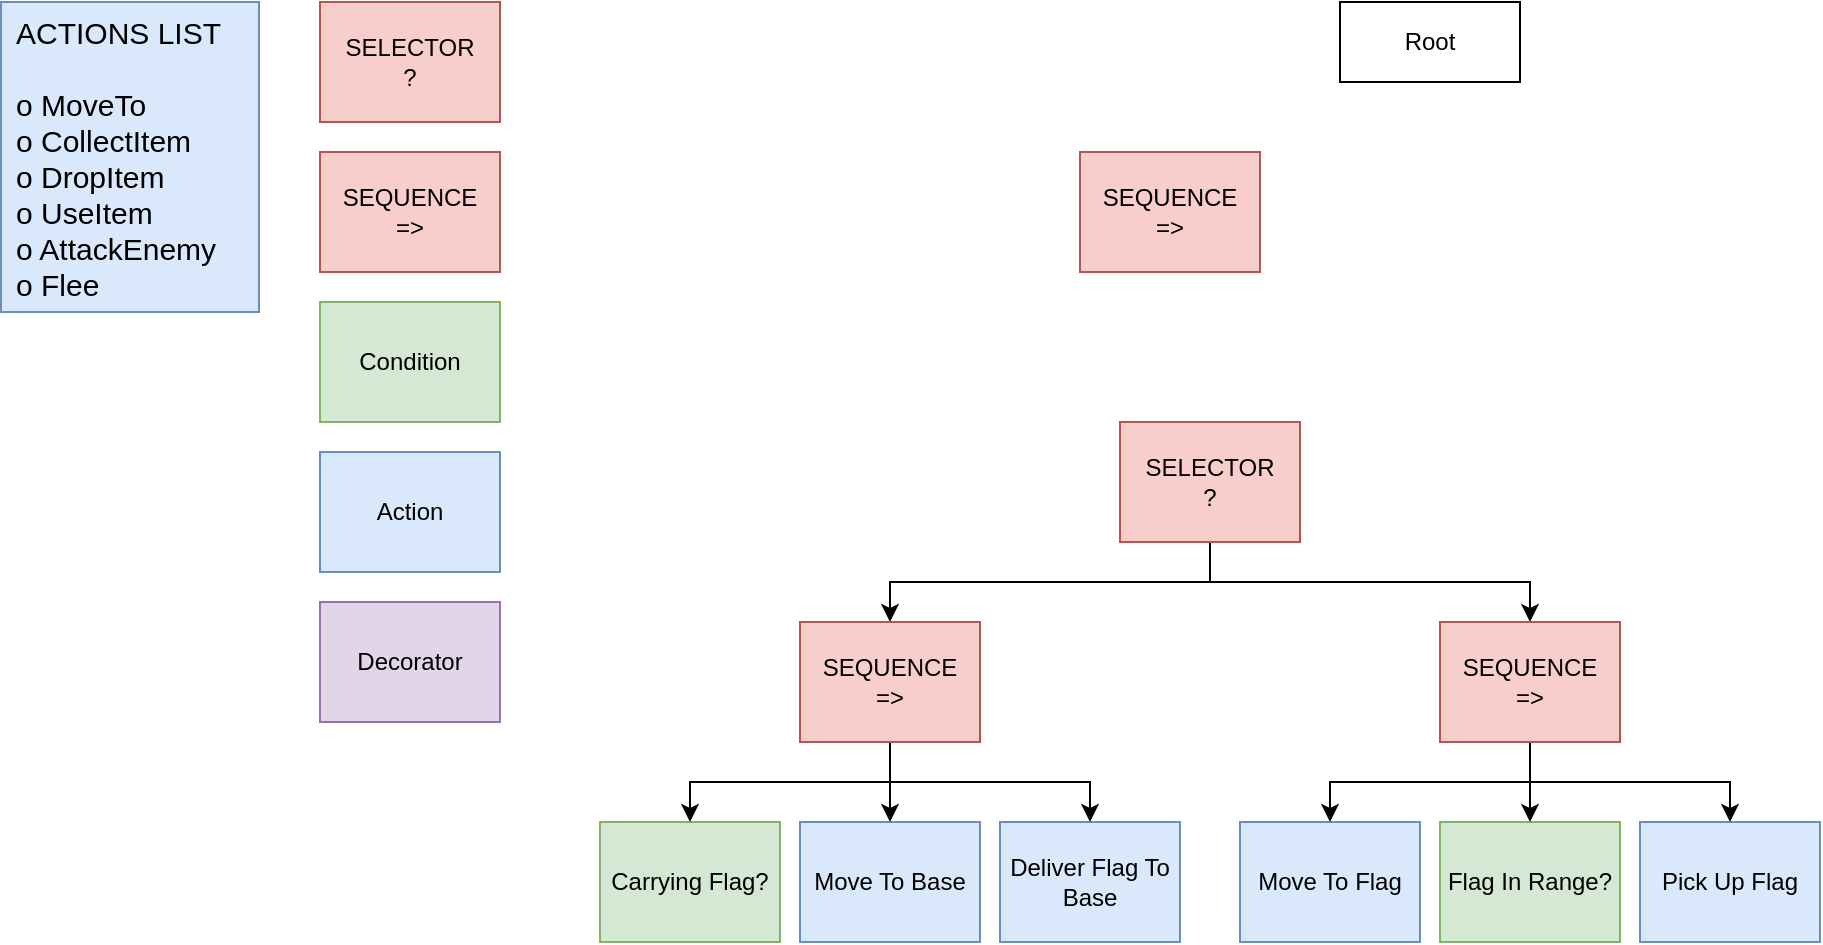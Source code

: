 <mxfile version="12.3.2" type="device" pages="1"><diagram id="GtDES0fC4Kh81AYRPnyM" name="Page-1"><mxGraphModel dx="1999" dy="608" grid="1" gridSize="10" guides="1" tooltips="1" connect="1" arrows="1" fold="1" page="1" pageScale="1" pageWidth="827" pageHeight="1169" math="0" shadow="0"><root><mxCell id="0"/><mxCell id="1" parent="0"/><mxCell id="k5fUcADKDmBsMPc2kSTx-51" value="Root" style="rounded=0;whiteSpace=wrap;html=1;labelBackgroundColor=none;fontSize=12;" parent="1" vertex="1"><mxGeometry x="540" y="30" width="90" height="40" as="geometry"/></mxCell><mxCell id="jAf86JON6YC-LcCfIolk-1" value="SELECTOR&lt;br&gt;?" style="rounded=0;whiteSpace=wrap;html=1;labelBackgroundColor=none;fontSize=12;fillColor=#f8cecc;strokeColor=#b85450;" parent="1" vertex="1"><mxGeometry x="30" y="30" width="90" height="60" as="geometry"/></mxCell><mxCell id="jAf86JON6YC-LcCfIolk-3" value="SEQUENCE&lt;br&gt;=&amp;gt;" style="rounded=0;whiteSpace=wrap;html=1;labelBackgroundColor=none;fontSize=12;fillColor=#f8cecc;strokeColor=#b85450;" parent="1" vertex="1"><mxGeometry x="30" y="105" width="90" height="60" as="geometry"/></mxCell><mxCell id="jAf86JON6YC-LcCfIolk-5" value="Condition" style="rounded=0;whiteSpace=wrap;html=1;labelBackgroundColor=none;fontSize=12;fillColor=#d5e8d4;strokeColor=#82b366;" parent="1" vertex="1"><mxGeometry x="30" y="180" width="90" height="60" as="geometry"/></mxCell><mxCell id="jAf86JON6YC-LcCfIolk-6" value="Action" style="rounded=0;whiteSpace=wrap;html=1;labelBackgroundColor=none;fontSize=12;fillColor=#dae8fc;strokeColor=#6c8ebf;" parent="1" vertex="1"><mxGeometry x="30" y="255" width="90" height="60" as="geometry"/></mxCell><mxCell id="JPDhvqLLMgYqEGkUQdpm-2" value="SEQUENCE&lt;br&gt;=&amp;gt;" style="rounded=0;whiteSpace=wrap;html=1;labelBackgroundColor=none;fontSize=12;fillColor=#f8cecc;strokeColor=#b85450;" vertex="1" parent="1"><mxGeometry x="410" y="105" width="90" height="60" as="geometry"/></mxCell><mxCell id="JPDhvqLLMgYqEGkUQdpm-3" value="Decorator" style="rounded=0;whiteSpace=wrap;html=1;labelBackgroundColor=none;fontSize=12;fillColor=#e1d5e7;strokeColor=#9673a6;" vertex="1" parent="1"><mxGeometry x="30" y="330" width="90" height="60" as="geometry"/></mxCell><mxCell id="JPDhvqLLMgYqEGkUQdpm-4" value="Move To Flag" style="rounded=0;whiteSpace=wrap;html=1;labelBackgroundColor=none;fontSize=12;fillColor=#dae8fc;strokeColor=#6c8ebf;" vertex="1" parent="1"><mxGeometry x="490" y="440" width="90" height="60" as="geometry"/></mxCell><mxCell id="JPDhvqLLMgYqEGkUQdpm-5" value="Flag In Range?" style="rounded=0;whiteSpace=wrap;html=1;labelBackgroundColor=none;fontSize=12;fillColor=#d5e8d4;strokeColor=#82b366;" vertex="1" parent="1"><mxGeometry x="590" y="440" width="90" height="60" as="geometry"/></mxCell><mxCell id="JPDhvqLLMgYqEGkUQdpm-6" value="Pick Up Flag" style="rounded=0;whiteSpace=wrap;html=1;labelBackgroundColor=none;fontSize=12;fillColor=#dae8fc;strokeColor=#6c8ebf;" vertex="1" parent="1"><mxGeometry x="690" y="440" width="90" height="60" as="geometry"/></mxCell><mxCell id="JPDhvqLLMgYqEGkUQdpm-7" value="Move To Base" style="rounded=0;whiteSpace=wrap;html=1;labelBackgroundColor=none;fontSize=12;fillColor=#dae8fc;strokeColor=#6c8ebf;" vertex="1" parent="1"><mxGeometry x="270" y="440" width="90" height="60" as="geometry"/></mxCell><mxCell id="JPDhvqLLMgYqEGkUQdpm-8" value="Deliver Flag To Base" style="rounded=0;whiteSpace=wrap;html=1;labelBackgroundColor=none;fontSize=12;fillColor=#dae8fc;strokeColor=#6c8ebf;" vertex="1" parent="1"><mxGeometry x="370" y="440" width="90" height="60" as="geometry"/></mxCell><mxCell id="JPDhvqLLMgYqEGkUQdpm-14" value="Carrying Flag?" style="rounded=0;whiteSpace=wrap;html=1;labelBackgroundColor=none;fontSize=12;fillColor=#d5e8d4;strokeColor=#82b366;" vertex="1" parent="1"><mxGeometry x="170" y="440" width="90" height="60" as="geometry"/></mxCell><mxCell id="JPDhvqLLMgYqEGkUQdpm-22" style="edgeStyle=orthogonalEdgeStyle;rounded=0;orthogonalLoop=1;jettySize=auto;html=1;exitX=0.5;exitY=1;exitDx=0;exitDy=0;entryX=0.5;entryY=0;entryDx=0;entryDy=0;" edge="1" parent="1" source="JPDhvqLLMgYqEGkUQdpm-16" target="JPDhvqLLMgYqEGkUQdpm-17"><mxGeometry relative="1" as="geometry"/></mxCell><mxCell id="JPDhvqLLMgYqEGkUQdpm-23" style="edgeStyle=orthogonalEdgeStyle;rounded=0;orthogonalLoop=1;jettySize=auto;html=1;exitX=0.5;exitY=1;exitDx=0;exitDy=0;entryX=0.5;entryY=0;entryDx=0;entryDy=0;" edge="1" parent="1" source="JPDhvqLLMgYqEGkUQdpm-16" target="JPDhvqLLMgYqEGkUQdpm-18"><mxGeometry relative="1" as="geometry"/></mxCell><mxCell id="JPDhvqLLMgYqEGkUQdpm-16" value="SELECTOR&lt;br&gt;?" style="rounded=0;whiteSpace=wrap;html=1;labelBackgroundColor=none;fontSize=12;fillColor=#f8cecc;strokeColor=#b85450;" vertex="1" parent="1"><mxGeometry x="430" y="240" width="90" height="60" as="geometry"/></mxCell><mxCell id="JPDhvqLLMgYqEGkUQdpm-19" style="edgeStyle=orthogonalEdgeStyle;rounded=0;orthogonalLoop=1;jettySize=auto;html=1;exitX=0.5;exitY=1;exitDx=0;exitDy=0;entryX=0.5;entryY=0;entryDx=0;entryDy=0;" edge="1" parent="1" source="JPDhvqLLMgYqEGkUQdpm-17" target="JPDhvqLLMgYqEGkUQdpm-14"><mxGeometry relative="1" as="geometry"/></mxCell><mxCell id="JPDhvqLLMgYqEGkUQdpm-20" style="edgeStyle=orthogonalEdgeStyle;rounded=0;orthogonalLoop=1;jettySize=auto;html=1;exitX=0.5;exitY=1;exitDx=0;exitDy=0;entryX=0.5;entryY=0;entryDx=0;entryDy=0;" edge="1" parent="1" source="JPDhvqLLMgYqEGkUQdpm-17" target="JPDhvqLLMgYqEGkUQdpm-7"><mxGeometry relative="1" as="geometry"/></mxCell><mxCell id="JPDhvqLLMgYqEGkUQdpm-21" style="edgeStyle=orthogonalEdgeStyle;rounded=0;orthogonalLoop=1;jettySize=auto;html=1;exitX=0.5;exitY=1;exitDx=0;exitDy=0;entryX=0.5;entryY=0;entryDx=0;entryDy=0;" edge="1" parent="1" source="JPDhvqLLMgYqEGkUQdpm-17" target="JPDhvqLLMgYqEGkUQdpm-8"><mxGeometry relative="1" as="geometry"/></mxCell><mxCell id="JPDhvqLLMgYqEGkUQdpm-17" value="SEQUENCE&lt;br&gt;=&amp;gt;" style="rounded=0;whiteSpace=wrap;html=1;labelBackgroundColor=none;fontSize=12;fillColor=#f8cecc;strokeColor=#b85450;" vertex="1" parent="1"><mxGeometry x="270" y="340" width="90" height="60" as="geometry"/></mxCell><mxCell id="JPDhvqLLMgYqEGkUQdpm-24" style="edgeStyle=orthogonalEdgeStyle;rounded=0;orthogonalLoop=1;jettySize=auto;html=1;exitX=0.5;exitY=1;exitDx=0;exitDy=0;entryX=0.5;entryY=0;entryDx=0;entryDy=0;" edge="1" parent="1" source="JPDhvqLLMgYqEGkUQdpm-18" target="JPDhvqLLMgYqEGkUQdpm-4"><mxGeometry relative="1" as="geometry"/></mxCell><mxCell id="JPDhvqLLMgYqEGkUQdpm-25" style="edgeStyle=orthogonalEdgeStyle;rounded=0;orthogonalLoop=1;jettySize=auto;html=1;exitX=0.5;exitY=1;exitDx=0;exitDy=0;entryX=0.5;entryY=0;entryDx=0;entryDy=0;" edge="1" parent="1" source="JPDhvqLLMgYqEGkUQdpm-18" target="JPDhvqLLMgYqEGkUQdpm-5"><mxGeometry relative="1" as="geometry"/></mxCell><mxCell id="JPDhvqLLMgYqEGkUQdpm-26" style="edgeStyle=orthogonalEdgeStyle;rounded=0;orthogonalLoop=1;jettySize=auto;html=1;exitX=0.5;exitY=1;exitDx=0;exitDy=0;entryX=0.5;entryY=0;entryDx=0;entryDy=0;" edge="1" parent="1" source="JPDhvqLLMgYqEGkUQdpm-18" target="JPDhvqLLMgYqEGkUQdpm-6"><mxGeometry relative="1" as="geometry"/></mxCell><mxCell id="JPDhvqLLMgYqEGkUQdpm-18" value="SEQUENCE&lt;br&gt;=&amp;gt;" style="rounded=0;whiteSpace=wrap;html=1;labelBackgroundColor=none;fontSize=12;fillColor=#f8cecc;strokeColor=#b85450;" vertex="1" parent="1"><mxGeometry x="590" y="340" width="90" height="60" as="geometry"/></mxCell><mxCell id="JPDhvqLLMgYqEGkUQdpm-27" value="ACTIONS LIST&lt;br style=&quot;font-size: 15px;&quot;&gt;&lt;br style=&quot;font-size: 15px;&quot;&gt;o MoveTo&lt;br style=&quot;font-size: 15px;&quot;&gt;o CollectItem&lt;br style=&quot;font-size: 15px;&quot;&gt;o DropItem&lt;br style=&quot;font-size: 15px;&quot;&gt;o UseItem&lt;br style=&quot;font-size: 15px;&quot;&gt;o AttackEnemy&lt;br style=&quot;font-size: 15px;&quot;&gt;o Flee" style="rounded=0;labelBackgroundColor=none;fontSize=15;fillColor=#dae8fc;strokeColor=#6c8ebf;align=left;fontStyle=0;horizontal=1;labelPosition=center;verticalLabelPosition=middle;verticalAlign=middle;whiteSpace=wrap;html=1;spacingTop=0;spacingLeft=5;spacing=2;" vertex="1" parent="1"><mxGeometry x="-129.5" y="30" width="129" height="155" as="geometry"/></mxCell></root></mxGraphModel></diagram></mxfile>